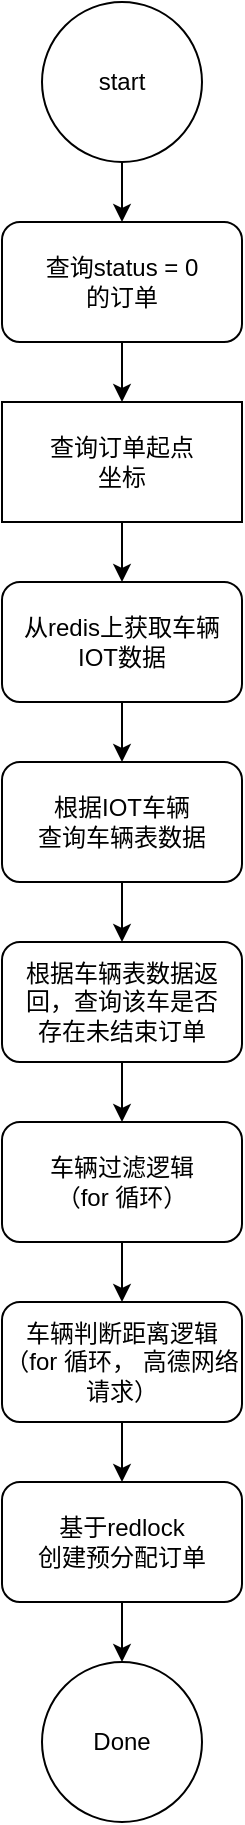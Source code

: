 <mxfile version="13.9.2" type="github"><diagram id="_4oJtl_q3Yj8xQqlYTAw" name="Page-1"><mxGraphModel dx="379" dy="236" grid="1" gridSize="10" guides="1" tooltips="1" connect="1" arrows="1" fold="1" page="1" pageScale="1" pageWidth="827" pageHeight="1169" math="0" shadow="0"><root><mxCell id="0"/><mxCell id="1" parent="0"/><mxCell id="V6arYYxih8O4MDip5cIx-3" value="" style="edgeStyle=orthogonalEdgeStyle;rounded=0;orthogonalLoop=1;jettySize=auto;html=1;" edge="1" parent="1" source="V6arYYxih8O4MDip5cIx-1" target="V6arYYxih8O4MDip5cIx-2"><mxGeometry relative="1" as="geometry"/></mxCell><mxCell id="V6arYYxih8O4MDip5cIx-1" value="start" style="ellipse;whiteSpace=wrap;html=1;aspect=fixed;" vertex="1" parent="1"><mxGeometry x="70" y="20" width="80" height="80" as="geometry"/></mxCell><mxCell id="V6arYYxih8O4MDip5cIx-5" value="" style="edgeStyle=orthogonalEdgeStyle;rounded=0;orthogonalLoop=1;jettySize=auto;html=1;" edge="1" parent="1" source="V6arYYxih8O4MDip5cIx-2" target="V6arYYxih8O4MDip5cIx-4"><mxGeometry relative="1" as="geometry"/></mxCell><mxCell id="V6arYYxih8O4MDip5cIx-2" value="查询status = 0 &lt;br&gt;的订单" style="rounded=1;whiteSpace=wrap;html=1;" vertex="1" parent="1"><mxGeometry x="50" y="130" width="120" height="60" as="geometry"/></mxCell><mxCell id="V6arYYxih8O4MDip5cIx-8" value="" style="edgeStyle=orthogonalEdgeStyle;rounded=0;orthogonalLoop=1;jettySize=auto;html=1;" edge="1" parent="1" source="V6arYYxih8O4MDip5cIx-4" target="V6arYYxih8O4MDip5cIx-7"><mxGeometry relative="1" as="geometry"/></mxCell><mxCell id="V6arYYxih8O4MDip5cIx-4" value="查询订单起点&lt;br&gt;坐标" style="rounded=0;whiteSpace=wrap;html=1;" vertex="1" parent="1"><mxGeometry x="50" y="220" width="120" height="60" as="geometry"/></mxCell><mxCell id="V6arYYxih8O4MDip5cIx-10" value="" style="edgeStyle=orthogonalEdgeStyle;rounded=0;orthogonalLoop=1;jettySize=auto;html=1;" edge="1" parent="1" source="V6arYYxih8O4MDip5cIx-7" target="V6arYYxih8O4MDip5cIx-9"><mxGeometry relative="1" as="geometry"/></mxCell><mxCell id="V6arYYxih8O4MDip5cIx-7" value="从redis上获取车辆&lt;br&gt;IOT数据" style="rounded=1;whiteSpace=wrap;html=1;" vertex="1" parent="1"><mxGeometry x="50" y="310" width="120" height="60" as="geometry"/></mxCell><mxCell id="V6arYYxih8O4MDip5cIx-12" value="" style="edgeStyle=orthogonalEdgeStyle;rounded=0;orthogonalLoop=1;jettySize=auto;html=1;" edge="1" parent="1" source="V6arYYxih8O4MDip5cIx-9" target="V6arYYxih8O4MDip5cIx-11"><mxGeometry relative="1" as="geometry"/></mxCell><mxCell id="V6arYYxih8O4MDip5cIx-9" value="根据IOT车辆&lt;br&gt;查询车辆表数据" style="rounded=1;whiteSpace=wrap;html=1;" vertex="1" parent="1"><mxGeometry x="50" y="400" width="120" height="60" as="geometry"/></mxCell><mxCell id="V6arYYxih8O4MDip5cIx-14" value="" style="edgeStyle=orthogonalEdgeStyle;rounded=0;orthogonalLoop=1;jettySize=auto;html=1;" edge="1" parent="1" source="V6arYYxih8O4MDip5cIx-11" target="V6arYYxih8O4MDip5cIx-13"><mxGeometry relative="1" as="geometry"/></mxCell><mxCell id="V6arYYxih8O4MDip5cIx-11" value="根据车辆表数据返回，查询该车是否&lt;br&gt;存在未结束订单" style="rounded=1;whiteSpace=wrap;html=1;" vertex="1" parent="1"><mxGeometry x="50" y="490" width="120" height="60" as="geometry"/></mxCell><mxCell id="V6arYYxih8O4MDip5cIx-16" value="" style="edgeStyle=orthogonalEdgeStyle;rounded=0;orthogonalLoop=1;jettySize=auto;html=1;" edge="1" parent="1" source="V6arYYxih8O4MDip5cIx-13" target="V6arYYxih8O4MDip5cIx-15"><mxGeometry relative="1" as="geometry"/></mxCell><mxCell id="V6arYYxih8O4MDip5cIx-13" value="车辆过滤逻辑&lt;br&gt;（for 循环）" style="rounded=1;whiteSpace=wrap;html=1;" vertex="1" parent="1"><mxGeometry x="50" y="580" width="120" height="60" as="geometry"/></mxCell><mxCell id="V6arYYxih8O4MDip5cIx-18" value="" style="edgeStyle=orthogonalEdgeStyle;rounded=0;orthogonalLoop=1;jettySize=auto;html=1;" edge="1" parent="1" source="V6arYYxih8O4MDip5cIx-15" target="V6arYYxih8O4MDip5cIx-17"><mxGeometry relative="1" as="geometry"/></mxCell><mxCell id="V6arYYxih8O4MDip5cIx-15" value="车辆判断距离逻辑&lt;br&gt;（for 循环， 高德网络请求）" style="rounded=1;whiteSpace=wrap;html=1;" vertex="1" parent="1"><mxGeometry x="50" y="670" width="120" height="60" as="geometry"/></mxCell><mxCell id="V6arYYxih8O4MDip5cIx-20" value="" style="edgeStyle=orthogonalEdgeStyle;rounded=0;orthogonalLoop=1;jettySize=auto;html=1;" edge="1" parent="1" source="V6arYYxih8O4MDip5cIx-17" target="V6arYYxih8O4MDip5cIx-19"><mxGeometry relative="1" as="geometry"/></mxCell><mxCell id="V6arYYxih8O4MDip5cIx-17" value="基于redlock&lt;br&gt;创建预分配订单" style="rounded=1;whiteSpace=wrap;html=1;" vertex="1" parent="1"><mxGeometry x="50" y="760" width="120" height="60" as="geometry"/></mxCell><mxCell id="V6arYYxih8O4MDip5cIx-19" value="Done" style="ellipse;whiteSpace=wrap;html=1;aspect=fixed;" vertex="1" parent="1"><mxGeometry x="70" y="850" width="80" height="80" as="geometry"/></mxCell></root></mxGraphModel></diagram></mxfile>